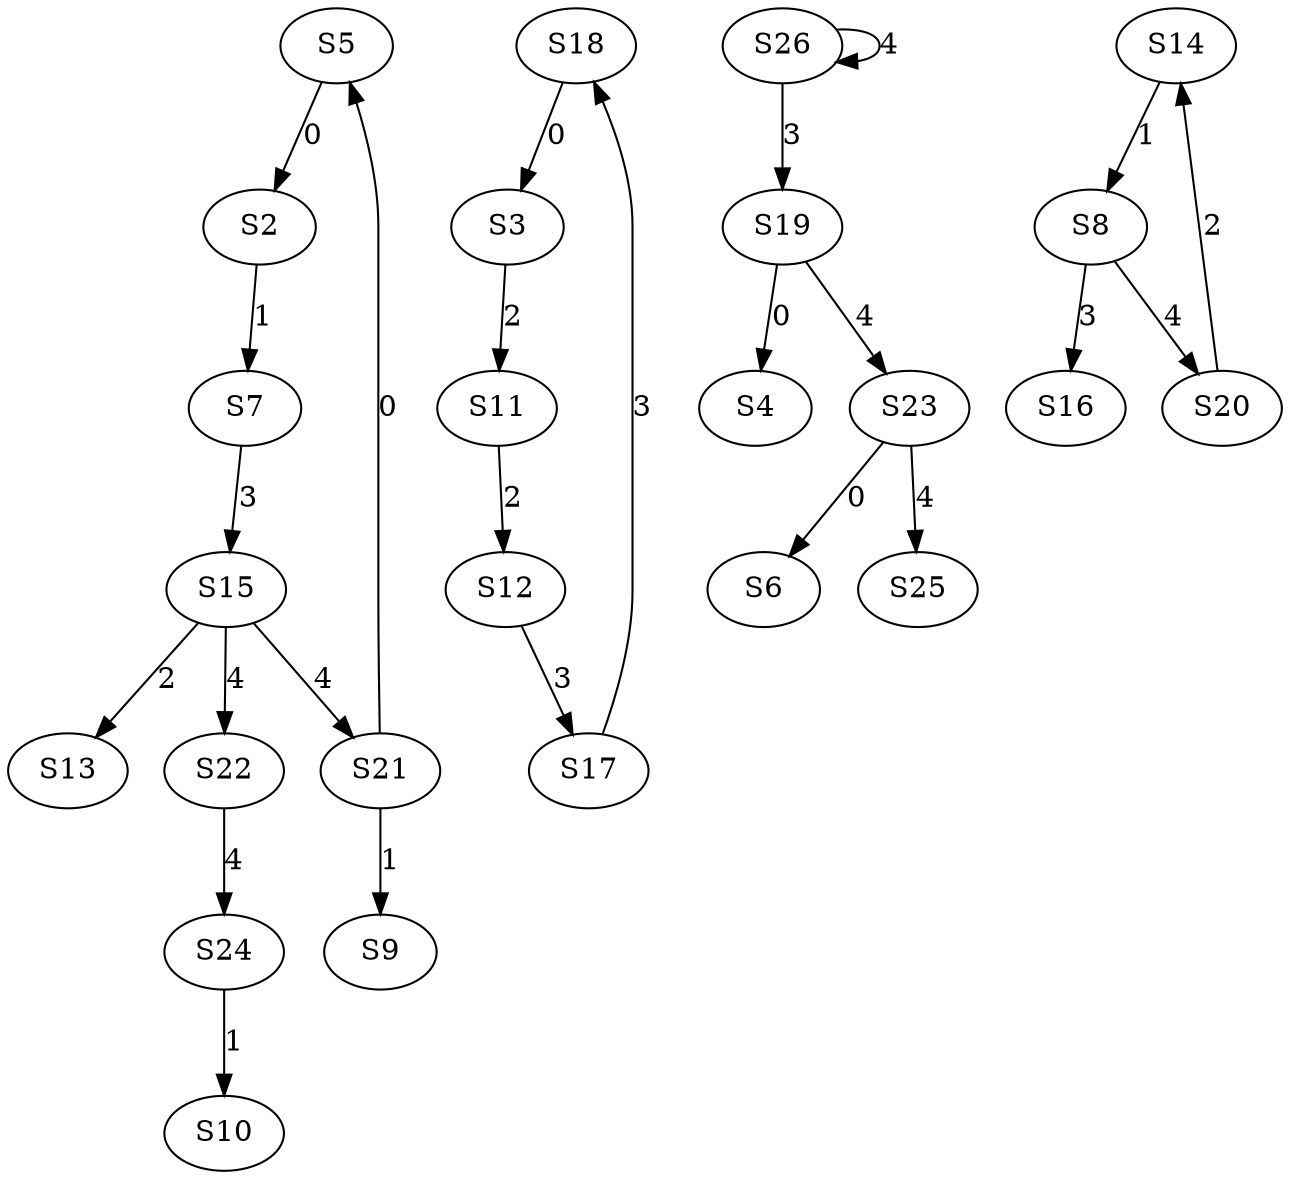 strict digraph {
	S5 -> S2 [ label = 0 ];
	S18 -> S3 [ label = 0 ];
	S19 -> S4 [ label = 0 ];
	S21 -> S5 [ label = 0 ];
	S23 -> S6 [ label = 0 ];
	S2 -> S7 [ label = 1 ];
	S14 -> S8 [ label = 1 ];
	S21 -> S9 [ label = 1 ];
	S24 -> S10 [ label = 1 ];
	S3 -> S11 [ label = 2 ];
	S11 -> S12 [ label = 2 ];
	S15 -> S13 [ label = 2 ];
	S20 -> S14 [ label = 2 ];
	S7 -> S15 [ label = 3 ];
	S8 -> S16 [ label = 3 ];
	S12 -> S17 [ label = 3 ];
	S17 -> S18 [ label = 3 ];
	S26 -> S19 [ label = 3 ];
	S8 -> S20 [ label = 4 ];
	S15 -> S21 [ label = 4 ];
	S15 -> S22 [ label = 4 ];
	S19 -> S23 [ label = 4 ];
	S22 -> S24 [ label = 4 ];
	S23 -> S25 [ label = 4 ];
	S26 -> S26 [ label = 4 ];
}